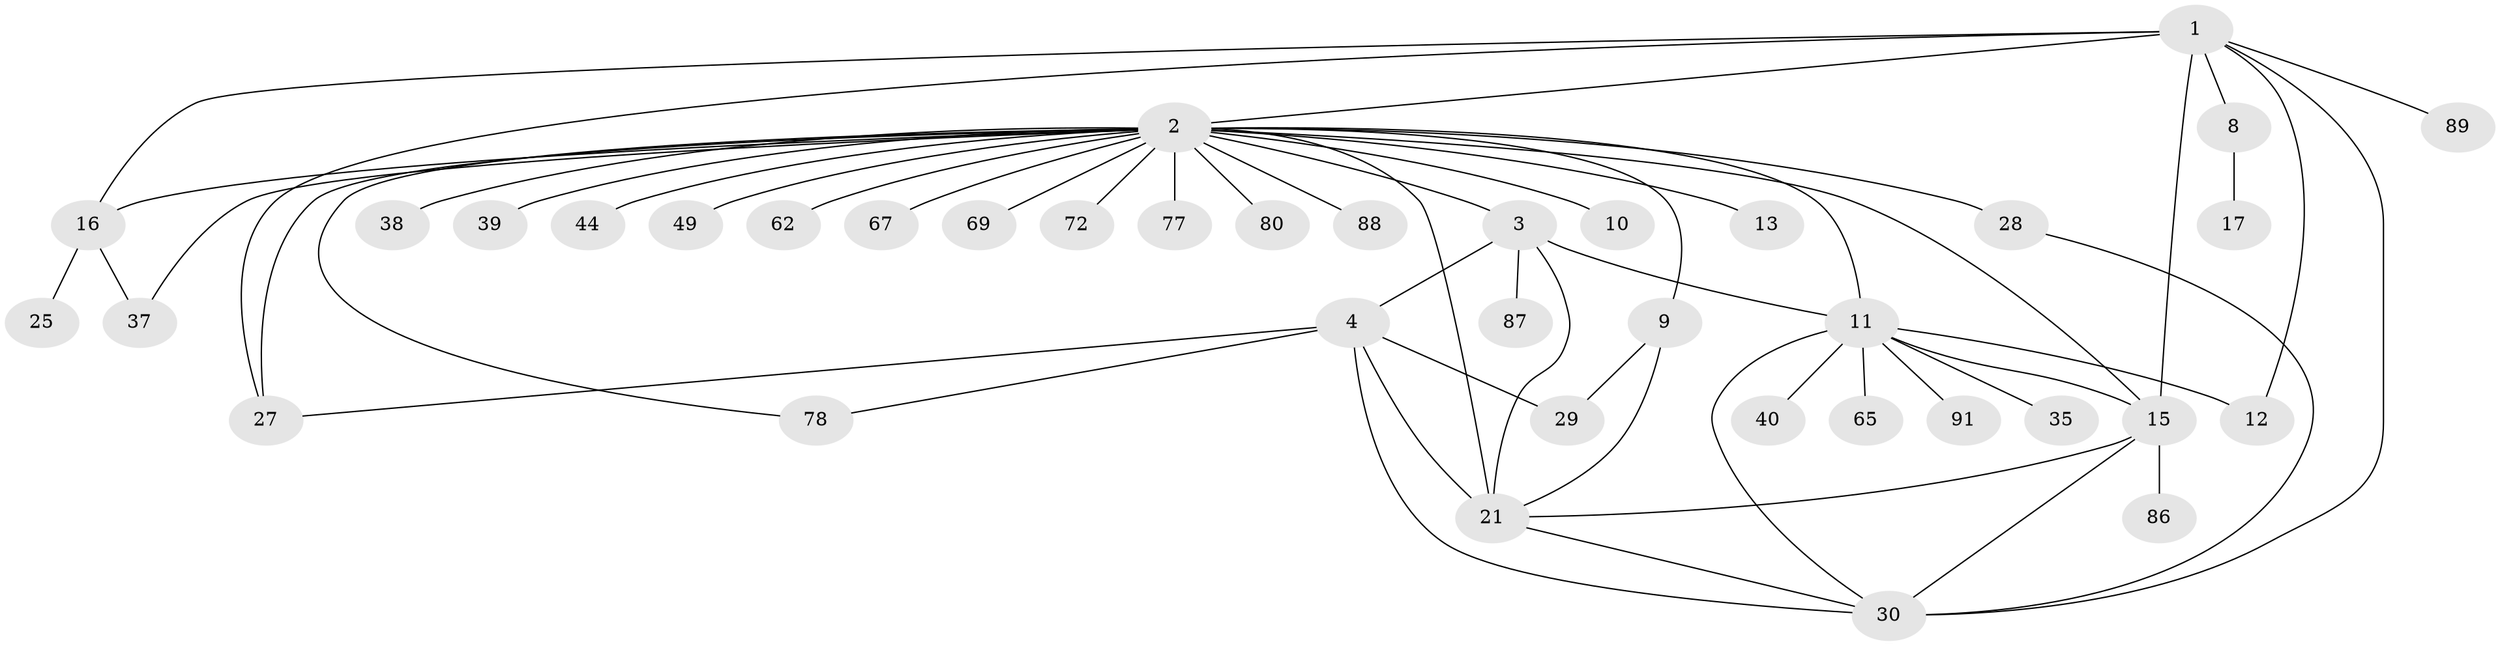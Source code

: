 // original degree distribution, {8: 0.01020408163265306, 14: 0.01020408163265306, 6: 0.05102040816326531, 9: 0.02040816326530612, 5: 0.030612244897959183, 7: 0.030612244897959183, 2: 0.17346938775510204, 1: 0.5, 3: 0.11224489795918367, 4: 0.061224489795918366}
// Generated by graph-tools (version 1.1) at 2025/17/03/04/25 18:17:59]
// undirected, 39 vertices, 57 edges
graph export_dot {
graph [start="1"]
  node [color=gray90,style=filled];
  1 [super="+5"];
  2 [super="+6+59"];
  3 [super="+18"];
  4 [super="+45+96+82+26+52"];
  8;
  9 [super="+14"];
  10;
  11 [super="+23"];
  12 [super="+43+64"];
  13 [super="+57"];
  15 [super="+50+36"];
  16 [super="+58+42+19"];
  17;
  21 [super="+75+68+53+22+46"];
  25;
  27 [super="+56"];
  28 [super="+41"];
  29;
  30 [super="+54"];
  35;
  37 [super="+83+74"];
  38;
  39;
  40;
  44;
  49;
  62 [super="+97"];
  65;
  67;
  69;
  72;
  77;
  78 [super="+92"];
  80;
  86;
  87;
  88;
  89;
  91;
  1 -- 2;
  1 -- 8;
  1 -- 12 [weight=2];
  1 -- 89;
  1 -- 15 [weight=2];
  1 -- 16;
  1 -- 27;
  1 -- 30;
  2 -- 3;
  2 -- 9;
  2 -- 16;
  2 -- 27 [weight=2];
  2 -- 28 [weight=2];
  2 -- 37;
  2 -- 49;
  2 -- 67;
  2 -- 77;
  2 -- 80;
  2 -- 21 [weight=2];
  2 -- 69;
  2 -- 72;
  2 -- 10;
  2 -- 11;
  2 -- 13;
  2 -- 78;
  2 -- 15;
  2 -- 88;
  2 -- 38;
  2 -- 39;
  2 -- 44;
  2 -- 62;
  3 -- 4;
  3 -- 87;
  3 -- 11;
  3 -- 21;
  4 -- 78;
  4 -- 21;
  4 -- 29;
  4 -- 27;
  4 -- 30;
  8 -- 17;
  9 -- 29;
  9 -- 21;
  11 -- 91;
  11 -- 65;
  11 -- 35;
  11 -- 40;
  11 -- 15;
  11 -- 30;
  11 -- 12;
  15 -- 86;
  15 -- 30;
  15 -- 21;
  16 -- 25;
  16 -- 37;
  21 -- 30;
  28 -- 30;
}
